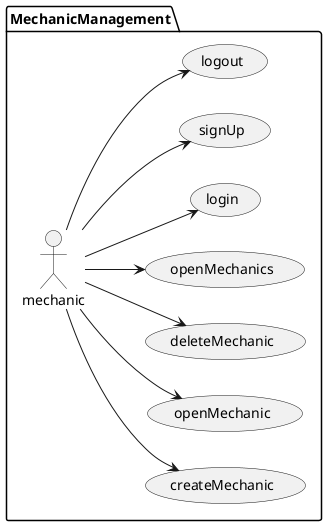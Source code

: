 @startuml
left to right direction

package MechanicManagement {
:mechanic: --> (createMechanic)
:mechanic: --> (openMechanic)
:mechanic: --> (deleteMechanic)
:mechanic: --> (openMechanics)
:mechanic: --> (login)
:mechanic: --> (signUp)
:mechanic: --> (logout)
}

@enduml
